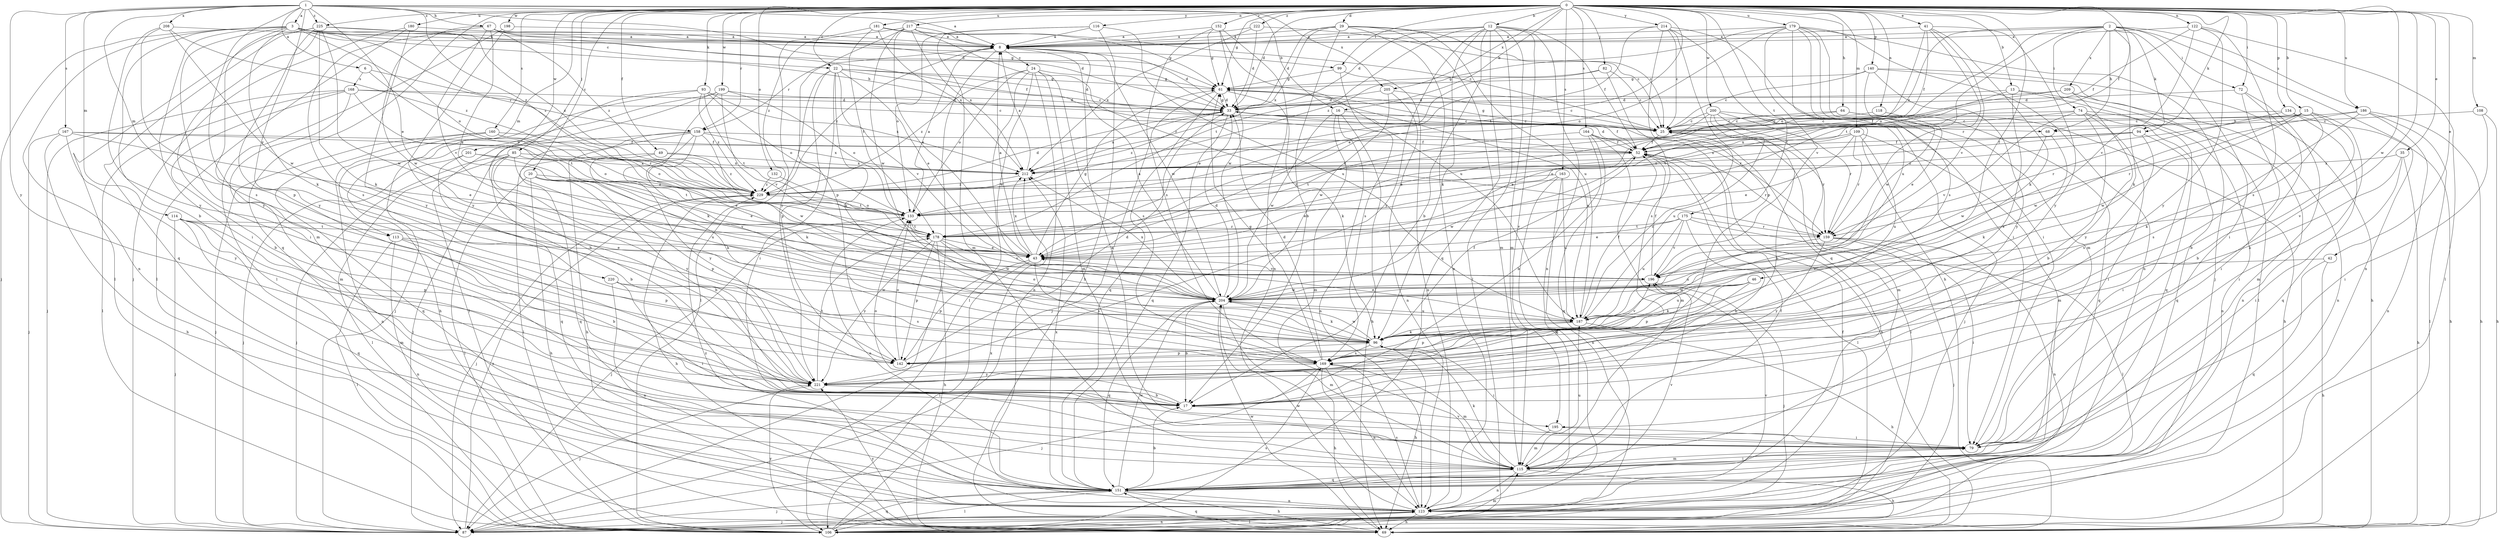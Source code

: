 strict digraph  {
0;
1;
2;
3;
6;
8;
12;
13;
15;
16;
17;
20;
22;
24;
25;
29;
33;
35;
41;
42;
43;
46;
49;
52;
61;
64;
67;
68;
69;
72;
74;
79;
82;
85;
87;
93;
94;
96;
99;
106;
108;
109;
113;
114;
115;
116;
118;
122;
123;
132;
133;
134;
140;
142;
151;
152;
158;
159;
160;
163;
164;
167;
168;
169;
175;
178;
179;
180;
181;
186;
187;
195;
196;
198;
199;
200;
201;
204;
205;
208;
209;
212;
214;
217;
220;
221;
222;
225;
229;
0 -> 12  [label=b];
0 -> 13  [label=b];
0 -> 15  [label=b];
0 -> 16  [label=b];
0 -> 20  [label=c];
0 -> 22  [label=c];
0 -> 29  [label=d];
0 -> 33  [label=d];
0 -> 35  [label=e];
0 -> 41  [label=e];
0 -> 42  [label=e];
0 -> 46  [label=f];
0 -> 49  [label=f];
0 -> 52  [label=f];
0 -> 61  [label=g];
0 -> 64  [label=h];
0 -> 72  [label=i];
0 -> 82  [label=j];
0 -> 85  [label=j];
0 -> 93  [label=k];
0 -> 94  [label=k];
0 -> 99  [label=l];
0 -> 108  [label=m];
0 -> 109  [label=m];
0 -> 113  [label=m];
0 -> 116  [label=n];
0 -> 118  [label=n];
0 -> 122  [label=n];
0 -> 132  [label=o];
0 -> 134  [label=p];
0 -> 140  [label=p];
0 -> 151  [label=q];
0 -> 152  [label=r];
0 -> 158  [label=r];
0 -> 160  [label=s];
0 -> 163  [label=s];
0 -> 164  [label=s];
0 -> 175  [label=t];
0 -> 178  [label=t];
0 -> 179  [label=u];
0 -> 180  [label=u];
0 -> 181  [label=u];
0 -> 186  [label=u];
0 -> 195  [label=v];
0 -> 198  [label=w];
0 -> 199  [label=w];
0 -> 200  [label=w];
0 -> 201  [label=w];
0 -> 204  [label=w];
0 -> 205  [label=x];
0 -> 214  [label=y];
0 -> 217  [label=y];
0 -> 222  [label=z];
0 -> 225  [label=z];
1 -> 3  [label=a];
1 -> 6  [label=a];
1 -> 8  [label=a];
1 -> 16  [label=b];
1 -> 33  [label=d];
1 -> 43  [label=e];
1 -> 67  [label=h];
1 -> 113  [label=m];
1 -> 114  [label=m];
1 -> 115  [label=m];
1 -> 167  [label=s];
1 -> 205  [label=x];
1 -> 208  [label=x];
1 -> 220  [label=y];
1 -> 221  [label=y];
1 -> 225  [label=z];
1 -> 229  [label=z];
2 -> 8  [label=a];
2 -> 68  [label=h];
2 -> 72  [label=i];
2 -> 74  [label=i];
2 -> 79  [label=i];
2 -> 94  [label=k];
2 -> 96  [label=k];
2 -> 123  [label=n];
2 -> 133  [label=o];
2 -> 178  [label=t];
2 -> 186  [label=u];
2 -> 209  [label=x];
2 -> 212  [label=x];
3 -> 8  [label=a];
3 -> 17  [label=b];
3 -> 22  [label=c];
3 -> 33  [label=d];
3 -> 68  [label=h];
3 -> 79  [label=i];
3 -> 87  [label=j];
3 -> 96  [label=k];
3 -> 99  [label=l];
3 -> 123  [label=n];
3 -> 133  [label=o];
3 -> 142  [label=p];
3 -> 221  [label=y];
3 -> 229  [label=z];
6 -> 133  [label=o];
6 -> 158  [label=r];
6 -> 168  [label=s];
8 -> 24  [label=c];
8 -> 33  [label=d];
8 -> 87  [label=j];
8 -> 158  [label=r];
8 -> 204  [label=w];
8 -> 229  [label=z];
12 -> 8  [label=a];
12 -> 17  [label=b];
12 -> 33  [label=d];
12 -> 52  [label=f];
12 -> 96  [label=k];
12 -> 106  [label=l];
12 -> 115  [label=m];
12 -> 123  [label=n];
12 -> 151  [label=q];
12 -> 178  [label=t];
12 -> 195  [label=v];
12 -> 221  [label=y];
13 -> 33  [label=d];
13 -> 123  [label=n];
13 -> 151  [label=q];
13 -> 169  [label=s];
13 -> 178  [label=t];
15 -> 17  [label=b];
15 -> 25  [label=c];
15 -> 68  [label=h];
15 -> 79  [label=i];
15 -> 96  [label=k];
15 -> 133  [label=o];
15 -> 159  [label=r];
15 -> 204  [label=w];
16 -> 25  [label=c];
16 -> 69  [label=h];
16 -> 115  [label=m];
16 -> 123  [label=n];
16 -> 204  [label=w];
17 -> 133  [label=o];
17 -> 195  [label=v];
20 -> 17  [label=b];
20 -> 43  [label=e];
20 -> 69  [label=h];
20 -> 106  [label=l];
20 -> 142  [label=p];
20 -> 196  [label=v];
20 -> 229  [label=z];
22 -> 25  [label=c];
22 -> 33  [label=d];
22 -> 43  [label=e];
22 -> 61  [label=g];
22 -> 79  [label=i];
22 -> 96  [label=k];
22 -> 106  [label=l];
22 -> 142  [label=p];
22 -> 196  [label=v];
24 -> 61  [label=g];
24 -> 106  [label=l];
24 -> 115  [label=m];
24 -> 123  [label=n];
24 -> 133  [label=o];
24 -> 169  [label=s];
24 -> 204  [label=w];
24 -> 229  [label=z];
25 -> 52  [label=f];
25 -> 61  [label=g];
25 -> 106  [label=l];
25 -> 159  [label=r];
29 -> 8  [label=a];
29 -> 17  [label=b];
29 -> 25  [label=c];
29 -> 33  [label=d];
29 -> 115  [label=m];
29 -> 123  [label=n];
29 -> 187  [label=u];
29 -> 212  [label=x];
33 -> 25  [label=c];
33 -> 52  [label=f];
33 -> 61  [label=g];
33 -> 151  [label=q];
33 -> 212  [label=x];
33 -> 229  [label=z];
35 -> 69  [label=h];
35 -> 79  [label=i];
35 -> 96  [label=k];
35 -> 212  [label=x];
41 -> 8  [label=a];
41 -> 52  [label=f];
41 -> 96  [label=k];
41 -> 133  [label=o];
41 -> 159  [label=r];
41 -> 196  [label=v];
41 -> 221  [label=y];
42 -> 69  [label=h];
42 -> 151  [label=q];
42 -> 196  [label=v];
43 -> 8  [label=a];
43 -> 61  [label=g];
43 -> 106  [label=l];
43 -> 142  [label=p];
43 -> 169  [label=s];
43 -> 196  [label=v];
43 -> 212  [label=x];
46 -> 96  [label=k];
46 -> 142  [label=p];
46 -> 187  [label=u];
46 -> 204  [label=w];
46 -> 221  [label=y];
49 -> 96  [label=k];
49 -> 151  [label=q];
49 -> 212  [label=x];
49 -> 229  [label=z];
52 -> 33  [label=d];
52 -> 106  [label=l];
52 -> 159  [label=r];
52 -> 204  [label=w];
52 -> 212  [label=x];
61 -> 33  [label=d];
61 -> 87  [label=j];
61 -> 96  [label=k];
61 -> 151  [label=q];
61 -> 159  [label=r];
61 -> 187  [label=u];
64 -> 25  [label=c];
64 -> 43  [label=e];
64 -> 69  [label=h];
64 -> 151  [label=q];
67 -> 8  [label=a];
67 -> 43  [label=e];
67 -> 52  [label=f];
67 -> 61  [label=g];
67 -> 169  [label=s];
67 -> 196  [label=v];
67 -> 204  [label=w];
67 -> 229  [label=z];
68 -> 96  [label=k];
68 -> 204  [label=w];
69 -> 151  [label=q];
69 -> 204  [label=w];
69 -> 221  [label=y];
72 -> 17  [label=b];
72 -> 33  [label=d];
72 -> 79  [label=i];
72 -> 115  [label=m];
74 -> 17  [label=b];
74 -> 25  [label=c];
74 -> 79  [label=i];
74 -> 123  [label=n];
74 -> 151  [label=q];
74 -> 196  [label=v];
74 -> 212  [label=x];
79 -> 8  [label=a];
79 -> 115  [label=m];
82 -> 25  [label=c];
82 -> 43  [label=e];
82 -> 61  [label=g];
82 -> 169  [label=s];
85 -> 17  [label=b];
85 -> 87  [label=j];
85 -> 106  [label=l];
85 -> 178  [label=t];
85 -> 187  [label=u];
85 -> 212  [label=x];
85 -> 221  [label=y];
87 -> 115  [label=m];
87 -> 229  [label=z];
93 -> 17  [label=b];
93 -> 33  [label=d];
93 -> 69  [label=h];
93 -> 133  [label=o];
93 -> 178  [label=t];
93 -> 212  [label=x];
93 -> 229  [label=z];
94 -> 52  [label=f];
94 -> 79  [label=i];
94 -> 133  [label=o];
94 -> 169  [label=s];
94 -> 229  [label=z];
96 -> 52  [label=f];
96 -> 69  [label=h];
96 -> 79  [label=i];
96 -> 133  [label=o];
96 -> 142  [label=p];
96 -> 169  [label=s];
96 -> 196  [label=v];
96 -> 204  [label=w];
99 -> 61  [label=g];
99 -> 123  [label=n];
99 -> 169  [label=s];
106 -> 123  [label=n];
106 -> 151  [label=q];
106 -> 169  [label=s];
106 -> 212  [label=x];
106 -> 221  [label=y];
108 -> 25  [label=c];
108 -> 69  [label=h];
108 -> 79  [label=i];
109 -> 43  [label=e];
109 -> 52  [label=f];
109 -> 115  [label=m];
109 -> 159  [label=r];
109 -> 187  [label=u];
109 -> 212  [label=x];
113 -> 17  [label=b];
113 -> 43  [label=e];
113 -> 106  [label=l];
113 -> 123  [label=n];
113 -> 142  [label=p];
114 -> 87  [label=j];
114 -> 115  [label=m];
114 -> 142  [label=p];
114 -> 151  [label=q];
114 -> 159  [label=r];
114 -> 178  [label=t];
115 -> 52  [label=f];
115 -> 69  [label=h];
115 -> 79  [label=i];
115 -> 96  [label=k];
115 -> 123  [label=n];
115 -> 151  [label=q];
115 -> 187  [label=u];
116 -> 8  [label=a];
116 -> 69  [label=h];
116 -> 115  [label=m];
116 -> 133  [label=o];
116 -> 187  [label=u];
118 -> 25  [label=c];
118 -> 43  [label=e];
122 -> 8  [label=a];
122 -> 52  [label=f];
122 -> 106  [label=l];
122 -> 169  [label=s];
122 -> 196  [label=v];
122 -> 221  [label=y];
123 -> 52  [label=f];
123 -> 69  [label=h];
123 -> 87  [label=j];
123 -> 106  [label=l];
123 -> 169  [label=s];
123 -> 196  [label=v];
123 -> 204  [label=w];
123 -> 229  [label=z];
132 -> 178  [label=t];
132 -> 229  [label=z];
133 -> 8  [label=a];
133 -> 87  [label=j];
133 -> 178  [label=t];
134 -> 25  [label=c];
134 -> 69  [label=h];
134 -> 151  [label=q];
134 -> 159  [label=r];
140 -> 25  [label=c];
140 -> 61  [label=g];
140 -> 69  [label=h];
140 -> 106  [label=l];
140 -> 204  [label=w];
140 -> 221  [label=y];
142 -> 33  [label=d];
142 -> 133  [label=o];
151 -> 17  [label=b];
151 -> 69  [label=h];
151 -> 87  [label=j];
151 -> 106  [label=l];
151 -> 123  [label=n];
151 -> 133  [label=o];
151 -> 196  [label=v];
151 -> 204  [label=w];
151 -> 212  [label=x];
152 -> 8  [label=a];
152 -> 61  [label=g];
152 -> 123  [label=n];
152 -> 169  [label=s];
152 -> 187  [label=u];
152 -> 204  [label=w];
158 -> 52  [label=f];
158 -> 69  [label=h];
158 -> 87  [label=j];
158 -> 96  [label=k];
158 -> 106  [label=l];
158 -> 204  [label=w];
158 -> 212  [label=x];
158 -> 221  [label=y];
159 -> 79  [label=i];
159 -> 87  [label=j];
159 -> 123  [label=n];
159 -> 187  [label=u];
159 -> 221  [label=y];
160 -> 52  [label=f];
160 -> 87  [label=j];
160 -> 123  [label=n];
160 -> 133  [label=o];
160 -> 151  [label=q];
160 -> 229  [label=z];
163 -> 43  [label=e];
163 -> 123  [label=n];
163 -> 151  [label=q];
163 -> 187  [label=u];
163 -> 229  [label=z];
164 -> 17  [label=b];
164 -> 52  [label=f];
164 -> 69  [label=h];
164 -> 115  [label=m];
164 -> 151  [label=q];
164 -> 178  [label=t];
167 -> 43  [label=e];
167 -> 52  [label=f];
167 -> 69  [label=h];
167 -> 87  [label=j];
167 -> 133  [label=o];
167 -> 221  [label=y];
168 -> 17  [label=b];
168 -> 25  [label=c];
168 -> 33  [label=d];
168 -> 87  [label=j];
168 -> 106  [label=l];
168 -> 115  [label=m];
168 -> 178  [label=t];
169 -> 33  [label=d];
169 -> 61  [label=g];
169 -> 69  [label=h];
169 -> 87  [label=j];
169 -> 115  [label=m];
169 -> 123  [label=n];
169 -> 221  [label=y];
175 -> 17  [label=b];
175 -> 43  [label=e];
175 -> 106  [label=l];
175 -> 159  [label=r];
175 -> 178  [label=t];
175 -> 187  [label=u];
175 -> 196  [label=v];
178 -> 43  [label=e];
178 -> 69  [label=h];
178 -> 142  [label=p];
178 -> 196  [label=v];
178 -> 204  [label=w];
178 -> 221  [label=y];
179 -> 8  [label=a];
179 -> 79  [label=i];
179 -> 87  [label=j];
179 -> 115  [label=m];
179 -> 123  [label=n];
179 -> 133  [label=o];
179 -> 169  [label=s];
179 -> 187  [label=u];
179 -> 196  [label=v];
179 -> 229  [label=z];
180 -> 8  [label=a];
180 -> 87  [label=j];
180 -> 106  [label=l];
180 -> 221  [label=y];
181 -> 8  [label=a];
181 -> 25  [label=c];
181 -> 178  [label=t];
181 -> 212  [label=x];
181 -> 221  [label=y];
186 -> 25  [label=c];
186 -> 69  [label=h];
186 -> 106  [label=l];
186 -> 123  [label=n];
186 -> 169  [label=s];
186 -> 204  [label=w];
187 -> 25  [label=c];
187 -> 43  [label=e];
187 -> 52  [label=f];
187 -> 69  [label=h];
187 -> 96  [label=k];
187 -> 142  [label=p];
195 -> 79  [label=i];
195 -> 115  [label=m];
196 -> 52  [label=f];
196 -> 87  [label=j];
196 -> 204  [label=w];
198 -> 8  [label=a];
198 -> 106  [label=l];
198 -> 221  [label=y];
199 -> 33  [label=d];
199 -> 87  [label=j];
199 -> 96  [label=k];
199 -> 106  [label=l];
199 -> 133  [label=o];
199 -> 196  [label=v];
200 -> 17  [label=b];
200 -> 25  [label=c];
200 -> 43  [label=e];
200 -> 87  [label=j];
200 -> 115  [label=m];
200 -> 159  [label=r];
200 -> 187  [label=u];
201 -> 43  [label=e];
201 -> 87  [label=j];
201 -> 151  [label=q];
201 -> 212  [label=x];
204 -> 8  [label=a];
204 -> 17  [label=b];
204 -> 33  [label=d];
204 -> 96  [label=k];
204 -> 115  [label=m];
204 -> 151  [label=q];
204 -> 187  [label=u];
204 -> 212  [label=x];
205 -> 25  [label=c];
205 -> 33  [label=d];
205 -> 123  [label=n];
205 -> 204  [label=w];
208 -> 8  [label=a];
208 -> 169  [label=s];
208 -> 204  [label=w];
208 -> 221  [label=y];
208 -> 229  [label=z];
209 -> 33  [label=d];
209 -> 52  [label=f];
209 -> 123  [label=n];
209 -> 221  [label=y];
212 -> 8  [label=a];
212 -> 229  [label=z];
214 -> 8  [label=a];
214 -> 25  [label=c];
214 -> 43  [label=e];
214 -> 69  [label=h];
214 -> 79  [label=i];
214 -> 142  [label=p];
214 -> 151  [label=q];
217 -> 8  [label=a];
217 -> 43  [label=e];
217 -> 61  [label=g];
217 -> 142  [label=p];
217 -> 159  [label=r];
217 -> 204  [label=w];
217 -> 212  [label=x];
217 -> 229  [label=z];
220 -> 79  [label=i];
220 -> 123  [label=n];
220 -> 169  [label=s];
220 -> 204  [label=w];
221 -> 17  [label=b];
221 -> 87  [label=j];
221 -> 178  [label=t];
222 -> 8  [label=a];
222 -> 25  [label=c];
222 -> 33  [label=d];
222 -> 212  [label=x];
225 -> 8  [label=a];
225 -> 79  [label=i];
225 -> 96  [label=k];
225 -> 106  [label=l];
225 -> 151  [label=q];
225 -> 204  [label=w];
225 -> 221  [label=y];
225 -> 229  [label=z];
229 -> 33  [label=d];
229 -> 69  [label=h];
229 -> 87  [label=j];
229 -> 133  [label=o];
}
